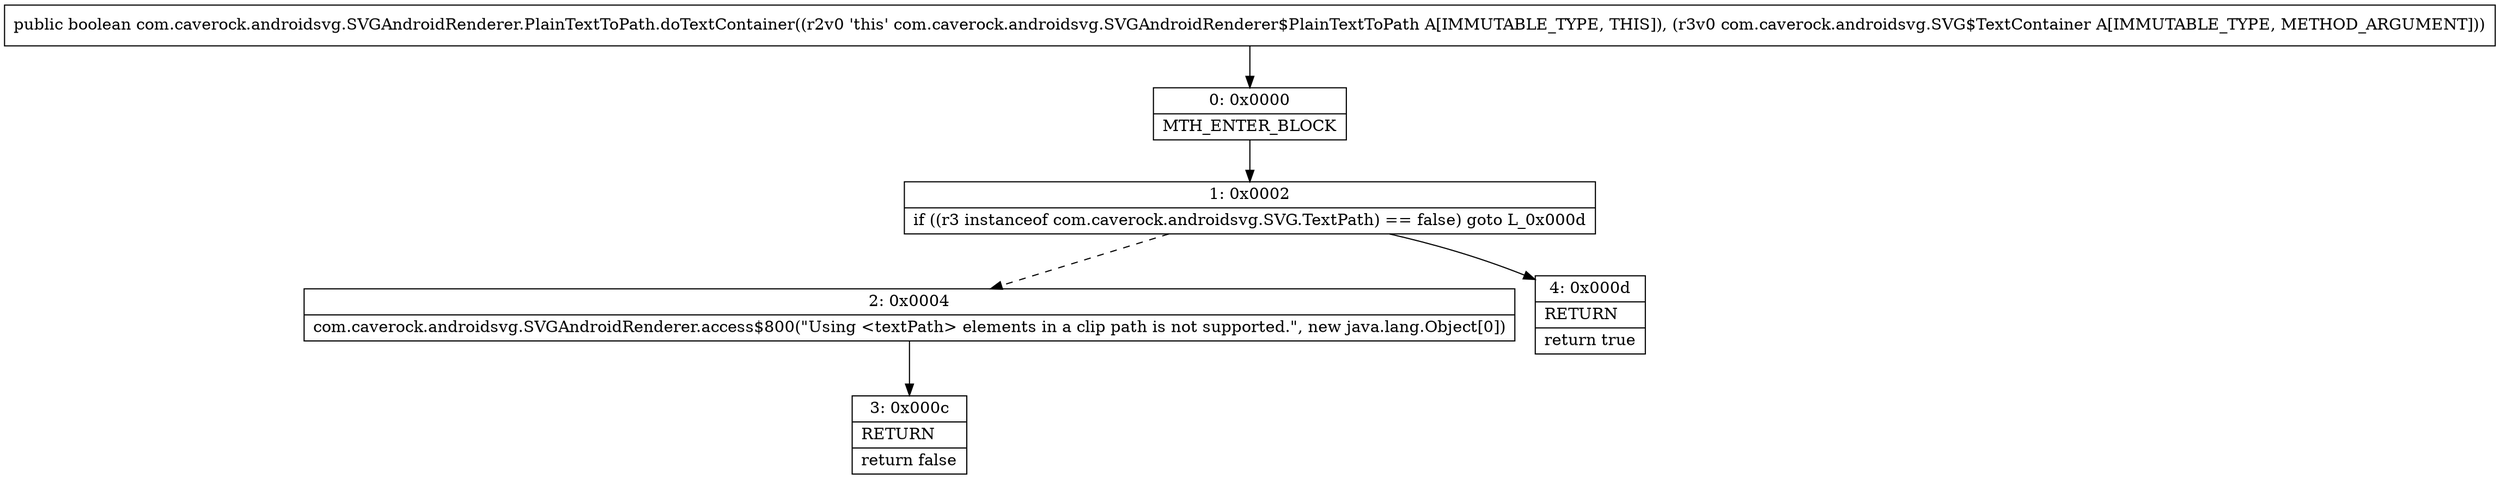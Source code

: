 digraph "CFG forcom.caverock.androidsvg.SVGAndroidRenderer.PlainTextToPath.doTextContainer(Lcom\/caverock\/androidsvg\/SVG$TextContainer;)Z" {
Node_0 [shape=record,label="{0\:\ 0x0000|MTH_ENTER_BLOCK\l}"];
Node_1 [shape=record,label="{1\:\ 0x0002|if ((r3 instanceof com.caverock.androidsvg.SVG.TextPath) == false) goto L_0x000d\l}"];
Node_2 [shape=record,label="{2\:\ 0x0004|com.caverock.androidsvg.SVGAndroidRenderer.access$800(\"Using \<textPath\> elements in a clip path is not supported.\", new java.lang.Object[0])\l}"];
Node_3 [shape=record,label="{3\:\ 0x000c|RETURN\l|return false\l}"];
Node_4 [shape=record,label="{4\:\ 0x000d|RETURN\l|return true\l}"];
MethodNode[shape=record,label="{public boolean com.caverock.androidsvg.SVGAndroidRenderer.PlainTextToPath.doTextContainer((r2v0 'this' com.caverock.androidsvg.SVGAndroidRenderer$PlainTextToPath A[IMMUTABLE_TYPE, THIS]), (r3v0 com.caverock.androidsvg.SVG$TextContainer A[IMMUTABLE_TYPE, METHOD_ARGUMENT])) }"];
MethodNode -> Node_0;
Node_0 -> Node_1;
Node_1 -> Node_2[style=dashed];
Node_1 -> Node_4;
Node_2 -> Node_3;
}

